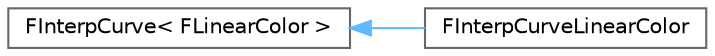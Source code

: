 digraph "Graphical Class Hierarchy"
{
 // INTERACTIVE_SVG=YES
 // LATEX_PDF_SIZE
  bgcolor="transparent";
  edge [fontname=Helvetica,fontsize=10,labelfontname=Helvetica,labelfontsize=10];
  node [fontname=Helvetica,fontsize=10,shape=box,height=0.2,width=0.4];
  rankdir="LR";
  Node0 [id="Node000000",label="FInterpCurve\< FLinearColor \>",height=0.2,width=0.4,color="grey40", fillcolor="white", style="filled",URL="$d2/dbf/classFInterpCurve.html",tooltip=" "];
  Node0 -> Node1 [id="edge4077_Node000000_Node000001",dir="back",color="steelblue1",style="solid",tooltip=" "];
  Node1 [id="Node000001",label="FInterpCurveLinearColor",height=0.2,width=0.4,color="grey40", fillcolor="white", style="filled",URL="$d0/d35/structFInterpCurveLinearColor.html",tooltip=" "];
}
